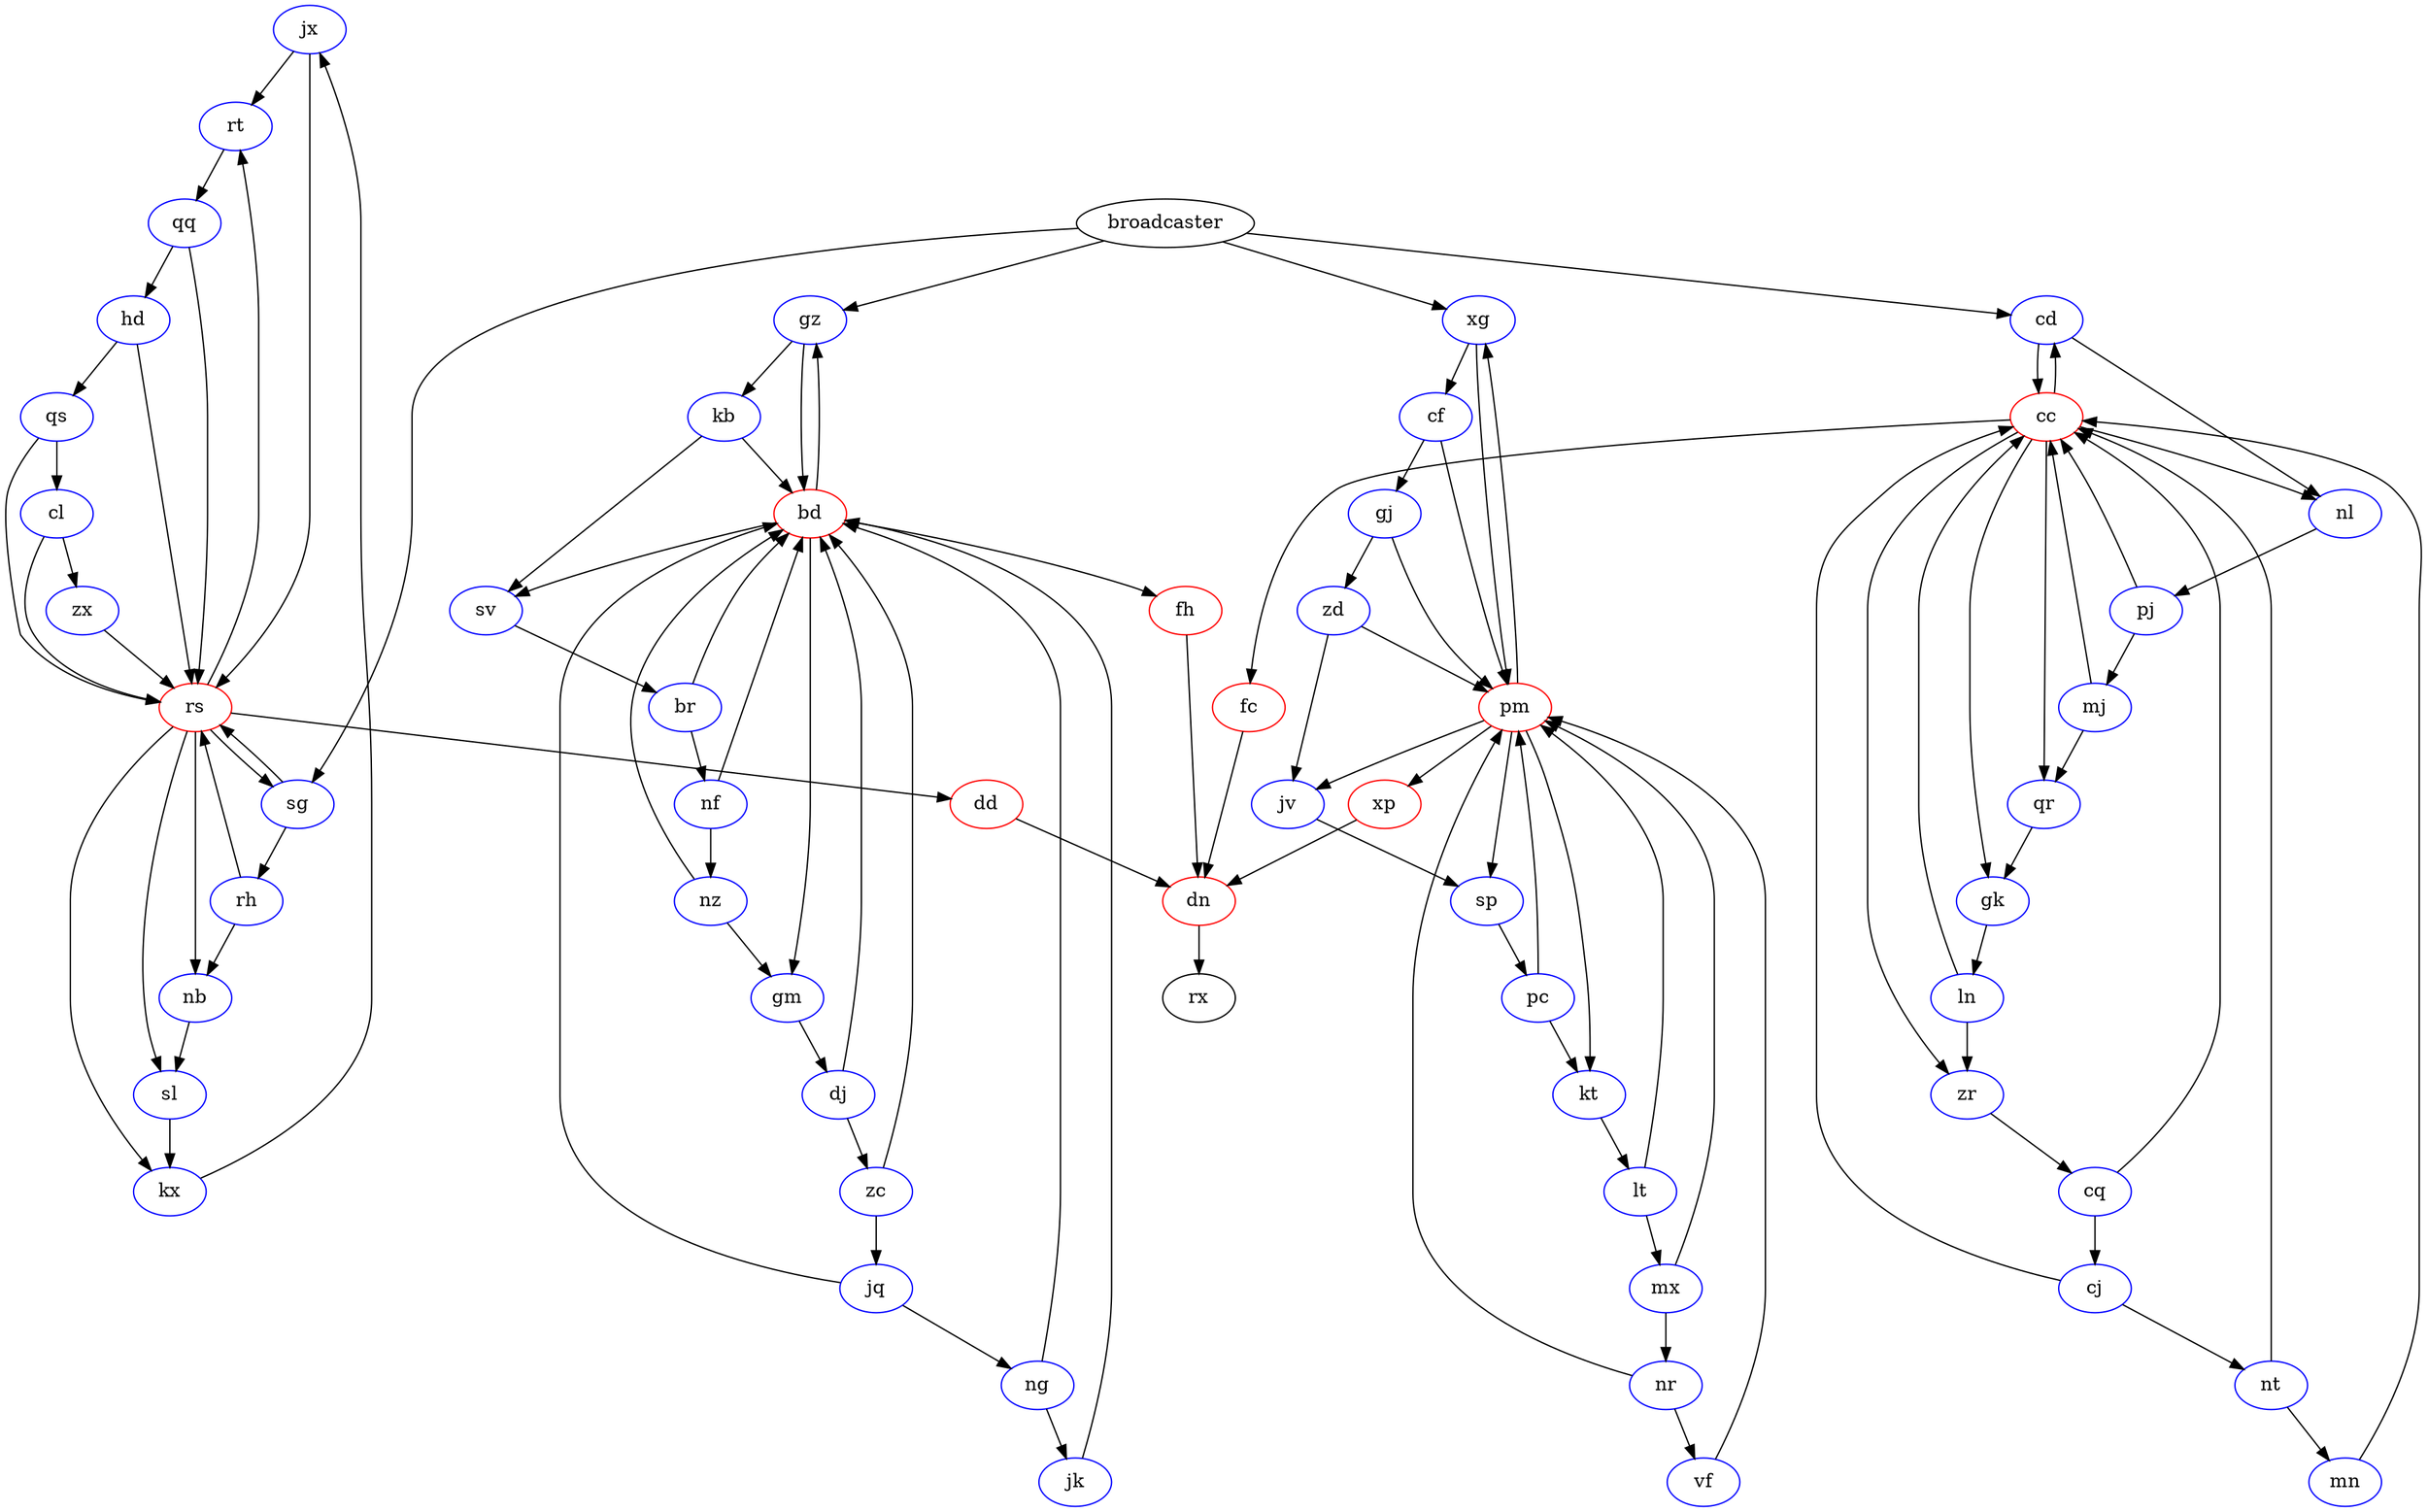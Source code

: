 digraph {
jx [color="blue"]
jx -> rt, rs
cc [color="red"]
cc -> cd, fc, qr, nl, gk, zr
qs [color="blue"]
qs -> cl, rs
zr [color="blue"]
zr -> cq
mx [color="blue"]
mx -> nr, pm
mj [color="blue"]
mj -> qr, cc
cj [color="blue"]
cj -> cc, nt
jv [color="blue"]
jv -> sp
dj [color="blue"]
dj -> bd, zc
kt [color="blue"]
kt -> lt
broadcaster -> gz, xg, cd, sg
dn [color="red"]
dn -> rx
br [color="blue"]
br -> nf, bd
cd [color="blue"]
cd -> cc, nl
zc [color="blue"]
zc -> jq, bd
xg [color="blue"]
xg -> cf, pm
nz [color="blue"]
nz -> gm, bd
dd [color="red"]
dd -> dn
nb [color="blue"]
nb -> sl
pm [color="red"]
pm -> kt, xg, xp, jv, sp
fh [color="red"]
fh -> dn
rt [color="blue"]
rt -> qq
qq [color="blue"]
qq -> rs, hd
hd [color="blue"]
hd -> qs, rs
xp [color="red"]
xp -> dn
pj [color="blue"]
pj -> cc, mj
gz [color="blue"]
gz -> bd, kb
zd [color="blue"]
zd -> jv, pm
cq [color="blue"]
cq -> cj, cc
qr [color="blue"]
qr -> gk
ng [color="blue"]
ng -> jk, bd
kb [color="blue"]
kb -> bd, sv
cl [color="blue"]
cl -> zx, rs
gj [color="blue"]
gj -> zd, pm
sl [color="blue"]
sl -> kx
sv [color="blue"]
sv -> br
nf [color="blue"]
nf -> bd, nz
zx [color="blue"]
zx -> rs
nt [color="blue"]
nt -> mn, cc
rh [color="blue"]
rh -> nb, rs
gk [color="blue"]
gk -> ln
bd [color="red"]
bd -> gm, gz, fh, sv
jq [color="blue"]
jq -> ng, bd
sp [color="blue"]
sp -> pc
sg [color="blue"]
sg -> rs, rh
kx [color="blue"]
kx -> jx
fc [color="red"]
fc -> dn
cf [color="blue"]
cf -> gj, pm
pc [color="blue"]
pc -> kt, pm
jk [color="blue"]
jk -> bd
vf [color="blue"]
vf -> pm
rs [color="red"]
rs -> sg, dd, sl, kx, nb, rt
nr [color="blue"]
nr -> vf, pm
ln [color="blue"]
ln -> zr, cc
lt [color="blue"]
lt -> pm, mx
gm [color="blue"]
gm -> dj
nl [color="blue"]
nl -> pj
mn [color="blue"]
mn -> cc
}